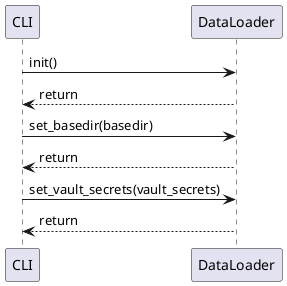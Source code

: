 @startuml
CLI -> DataLoader: init()
CLI <-- DataLoader: return
CLI -> DataLoader: set_basedir(basedir)
CLI <-- DataLoader: return
CLI -> DataLoader: set_vault_secrets(vault_secrets)
CLI <-- DataLoader: return
@enduml
